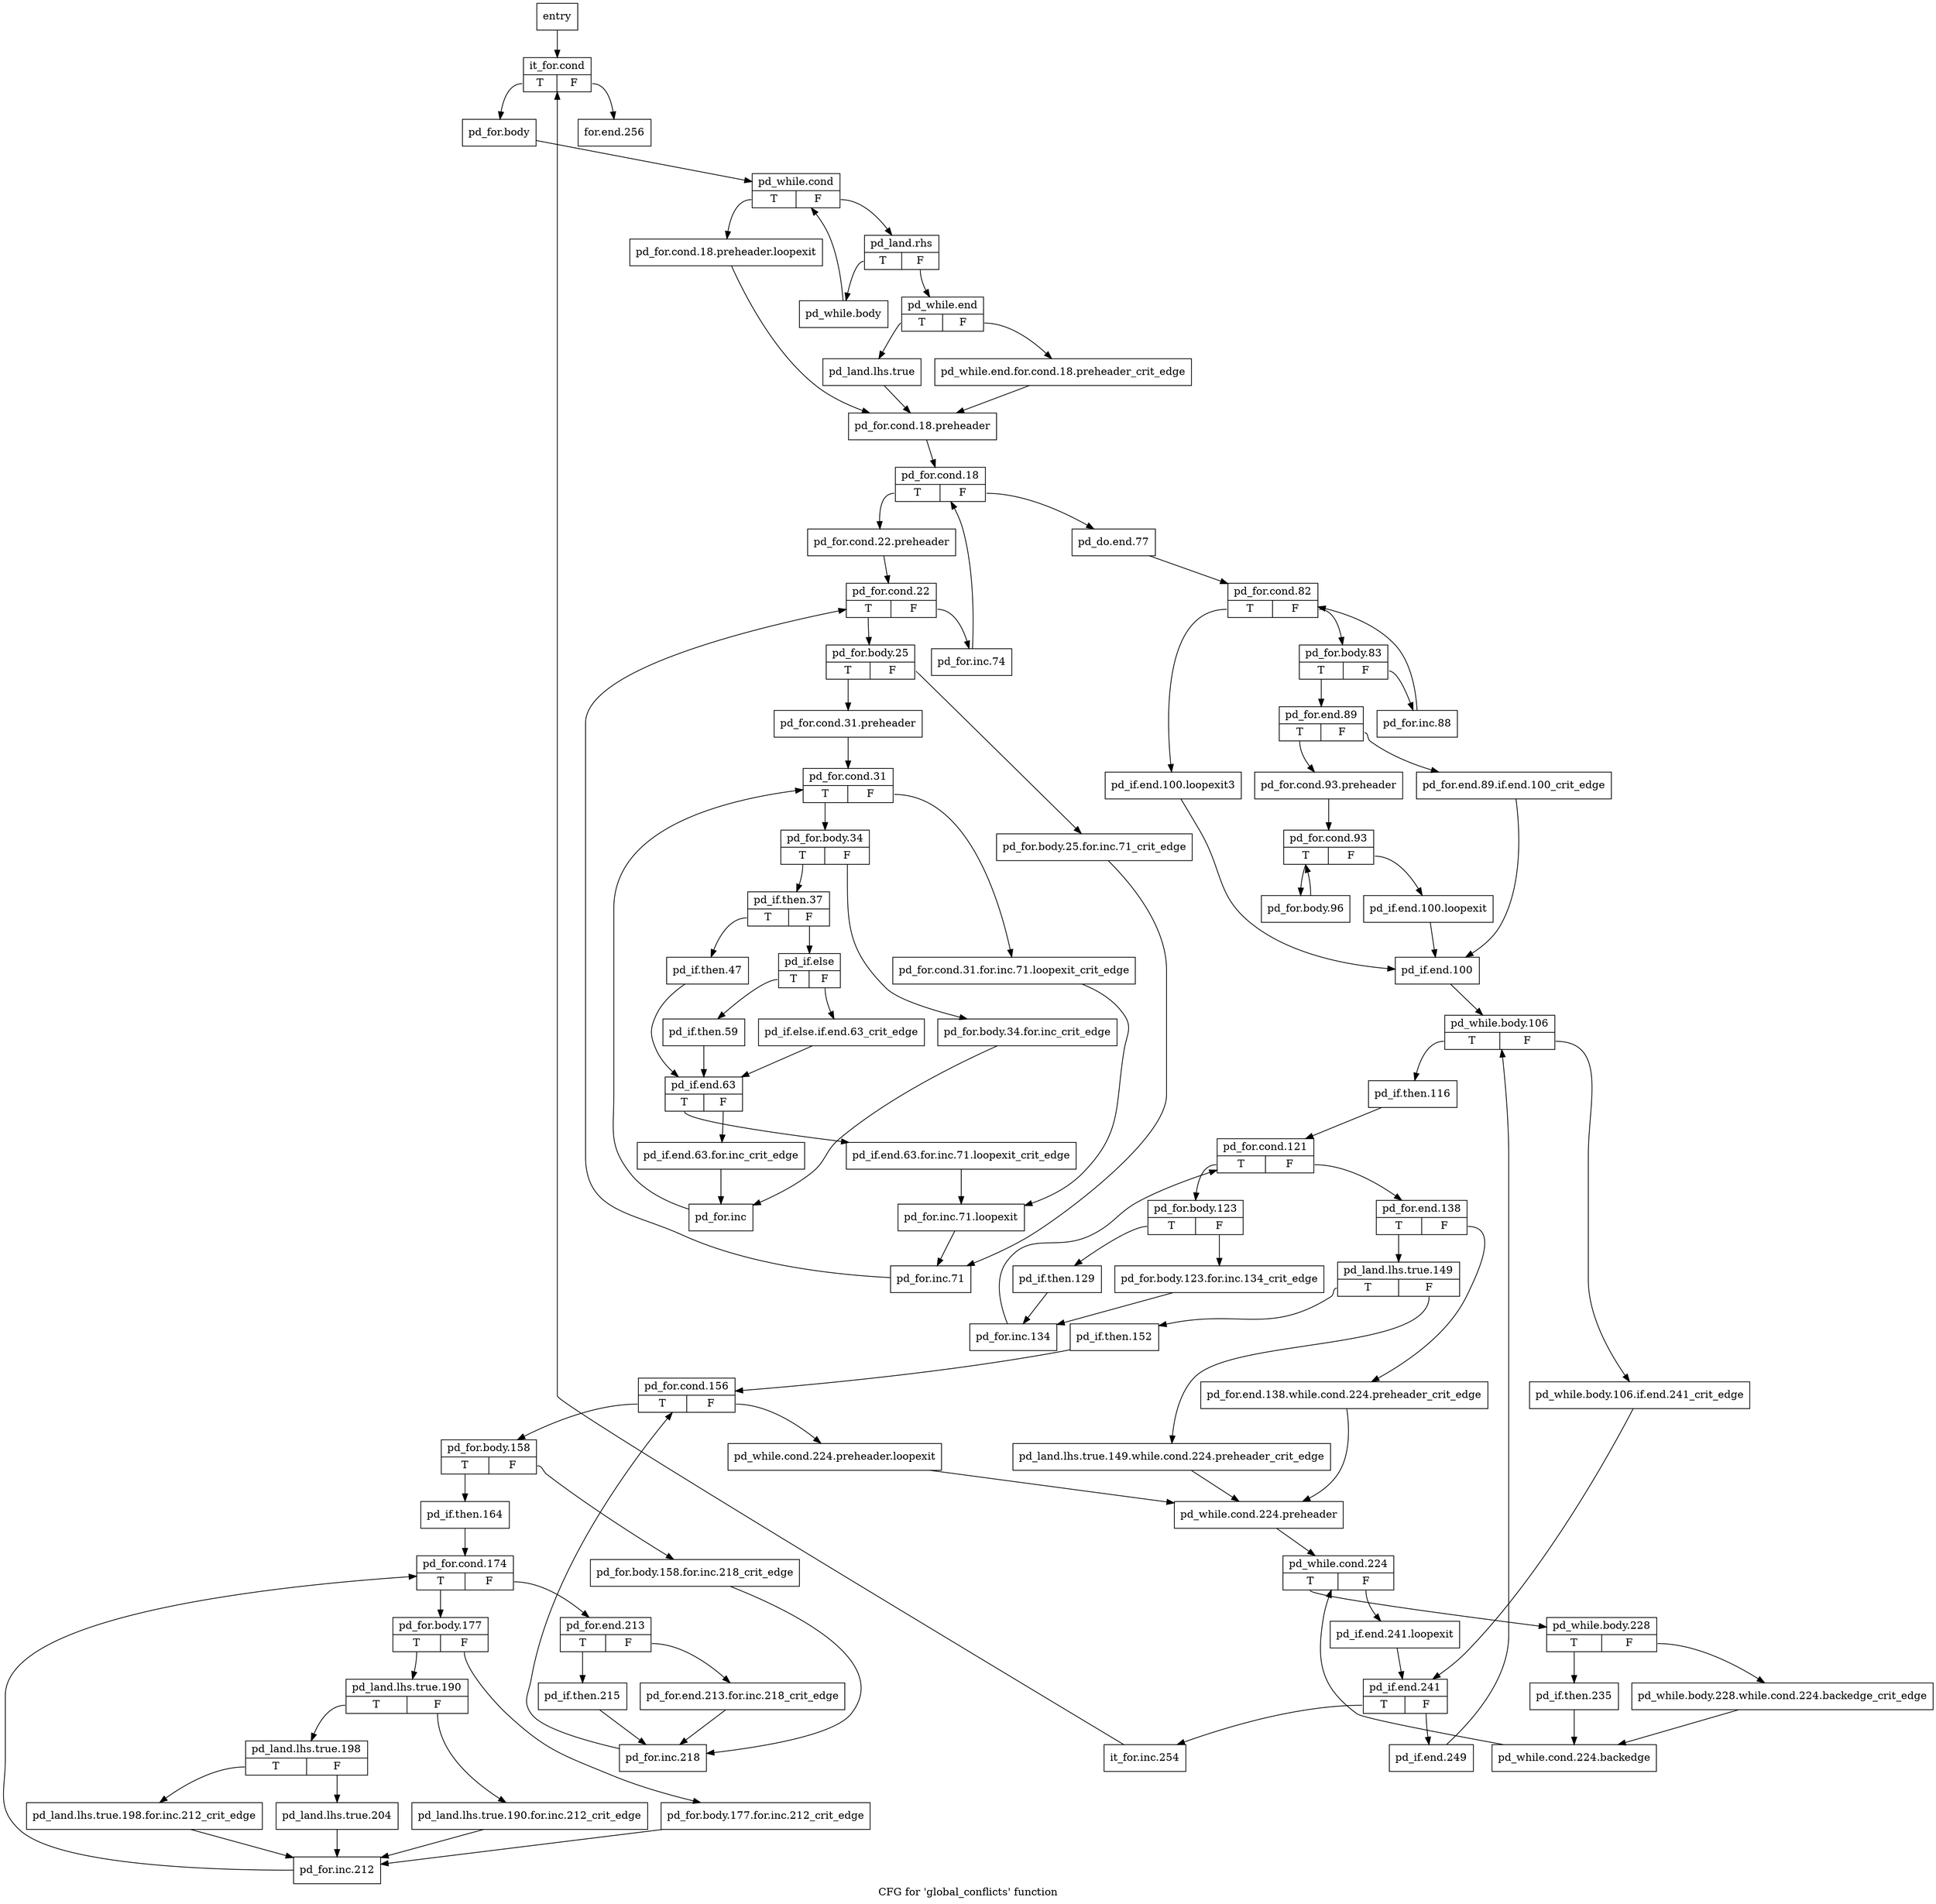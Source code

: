 digraph "CFG for 'global_conflicts' function" {
	label="CFG for 'global_conflicts' function";

	Node0x4f9b2f0 [shape=record,label="{entry}"];
	Node0x4f9b2f0 -> Node0x4f9b340;
	Node0x4f9b340 [shape=record,label="{it_for.cond|{<s0>T|<s1>F}}"];
	Node0x4f9b340:s0 -> Node0x4f9b390;
	Node0x4f9b340:s1 -> Node0x4f9cdd0;
	Node0x4f9b390 [shape=record,label="{pd_for.body}"];
	Node0x4f9b390 -> Node0x4f9b3e0;
	Node0x4f9b3e0 [shape=record,label="{pd_while.cond|{<s0>T|<s1>F}}"];
	Node0x4f9b3e0:s0 -> Node0x4f9b5c0;
	Node0x4f9b3e0:s1 -> Node0x4f9b430;
	Node0x4f9b430 [shape=record,label="{pd_land.rhs|{<s0>T|<s1>F}}"];
	Node0x4f9b430:s0 -> Node0x4f9b480;
	Node0x4f9b430:s1 -> Node0x4f9b4d0;
	Node0x4f9b480 [shape=record,label="{pd_while.body}"];
	Node0x4f9b480 -> Node0x4f9b3e0;
	Node0x4f9b4d0 [shape=record,label="{pd_while.end|{<s0>T|<s1>F}}"];
	Node0x4f9b4d0:s0 -> Node0x4f9b570;
	Node0x4f9b4d0:s1 -> Node0x4f9b520;
	Node0x4f9b520 [shape=record,label="{pd_while.end.for.cond.18.preheader_crit_edge}"];
	Node0x4f9b520 -> Node0x4f9b610;
	Node0x4f9b570 [shape=record,label="{pd_land.lhs.true}"];
	Node0x4f9b570 -> Node0x4f9b610;
	Node0x4f9b5c0 [shape=record,label="{pd_for.cond.18.preheader.loopexit}"];
	Node0x4f9b5c0 -> Node0x4f9b610;
	Node0x4f9b610 [shape=record,label="{pd_for.cond.18.preheader}"];
	Node0x4f9b610 -> Node0x4f9b660;
	Node0x4f9b660 [shape=record,label="{pd_for.cond.18|{<s0>T|<s1>F}}"];
	Node0x4f9b660:s0 -> Node0x4f9b6b0;
	Node0x4f9b660:s1 -> Node0x4f9bd40;
	Node0x4f9b6b0 [shape=record,label="{pd_for.cond.22.preheader}"];
	Node0x4f9b6b0 -> Node0x4f9b700;
	Node0x4f9b700 [shape=record,label="{pd_for.cond.22|{<s0>T|<s1>F}}"];
	Node0x4f9b700:s0 -> Node0x4f9b750;
	Node0x4f9b700:s1 -> Node0x4f9bcf0;
	Node0x4f9b750 [shape=record,label="{pd_for.body.25|{<s0>T|<s1>F}}"];
	Node0x4f9b750:s0 -> Node0x4f9b7f0;
	Node0x4f9b750:s1 -> Node0x4f9b7a0;
	Node0x4f9b7a0 [shape=record,label="{pd_for.body.25.for.inc.71_crit_edge}"];
	Node0x4f9b7a0 -> Node0x4f9bca0;
	Node0x4f9b7f0 [shape=record,label="{pd_for.cond.31.preheader}"];
	Node0x4f9b7f0 -> Node0x4f9b840;
	Node0x4f9b840 [shape=record,label="{pd_for.cond.31|{<s0>T|<s1>F}}"];
	Node0x4f9b840:s0 -> Node0x4f9b8e0;
	Node0x4f9b840:s1 -> Node0x4f9b890;
	Node0x4f9b890 [shape=record,label="{pd_for.cond.31.for.inc.71.loopexit_crit_edge}"];
	Node0x4f9b890 -> Node0x4f9bc50;
	Node0x4f9b8e0 [shape=record,label="{pd_for.body.34|{<s0>T|<s1>F}}"];
	Node0x4f9b8e0:s0 -> Node0x4f9b980;
	Node0x4f9b8e0:s1 -> Node0x4f9b930;
	Node0x4f9b930 [shape=record,label="{pd_for.body.34.for.inc_crit_edge}"];
	Node0x4f9b930 -> Node0x4f9bc00;
	Node0x4f9b980 [shape=record,label="{pd_if.then.37|{<s0>T|<s1>F}}"];
	Node0x4f9b980:s0 -> Node0x4f9b9d0;
	Node0x4f9b980:s1 -> Node0x4f9ba20;
	Node0x4f9b9d0 [shape=record,label="{pd_if.then.47}"];
	Node0x4f9b9d0 -> Node0x4f9bb10;
	Node0x4f9ba20 [shape=record,label="{pd_if.else|{<s0>T|<s1>F}}"];
	Node0x4f9ba20:s0 -> Node0x4f9bac0;
	Node0x4f9ba20:s1 -> Node0x4f9ba70;
	Node0x4f9ba70 [shape=record,label="{pd_if.else.if.end.63_crit_edge}"];
	Node0x4f9ba70 -> Node0x4f9bb10;
	Node0x4f9bac0 [shape=record,label="{pd_if.then.59}"];
	Node0x4f9bac0 -> Node0x4f9bb10;
	Node0x4f9bb10 [shape=record,label="{pd_if.end.63|{<s0>T|<s1>F}}"];
	Node0x4f9bb10:s0 -> Node0x4f9bbb0;
	Node0x4f9bb10:s1 -> Node0x4f9bb60;
	Node0x4f9bb60 [shape=record,label="{pd_if.end.63.for.inc_crit_edge}"];
	Node0x4f9bb60 -> Node0x4f9bc00;
	Node0x4f9bbb0 [shape=record,label="{pd_if.end.63.for.inc.71.loopexit_crit_edge}"];
	Node0x4f9bbb0 -> Node0x4f9bc50;
	Node0x4f9bc00 [shape=record,label="{pd_for.inc}"];
	Node0x4f9bc00 -> Node0x4f9b840;
	Node0x4f9bc50 [shape=record,label="{pd_for.inc.71.loopexit}"];
	Node0x4f9bc50 -> Node0x4f9bca0;
	Node0x4f9bca0 [shape=record,label="{pd_for.inc.71}"];
	Node0x4f9bca0 -> Node0x4f9b700;
	Node0x4f9bcf0 [shape=record,label="{pd_for.inc.74}"];
	Node0x4f9bcf0 -> Node0x4f9b660;
	Node0x4f9bd40 [shape=record,label="{pd_do.end.77}"];
	Node0x4f9bd40 -> Node0x4f9bd90;
	Node0x4f9bd90 [shape=record,label="{pd_for.cond.82|{<s0>T|<s1>F}}"];
	Node0x4f9bd90:s0 -> Node0x4f9c060;
	Node0x4f9bd90:s1 -> Node0x4f9bde0;
	Node0x4f9bde0 [shape=record,label="{pd_for.body.83|{<s0>T|<s1>F}}"];
	Node0x4f9bde0:s0 -> Node0x4f9be80;
	Node0x4f9bde0:s1 -> Node0x4f9be30;
	Node0x4f9be30 [shape=record,label="{pd_for.inc.88}"];
	Node0x4f9be30 -> Node0x4f9bd90;
	Node0x4f9be80 [shape=record,label="{pd_for.end.89|{<s0>T|<s1>F}}"];
	Node0x4f9be80:s0 -> Node0x4f9bf20;
	Node0x4f9be80:s1 -> Node0x4f9bed0;
	Node0x4f9bed0 [shape=record,label="{pd_for.end.89.if.end.100_crit_edge}"];
	Node0x4f9bed0 -> Node0x4f9c0b0;
	Node0x4f9bf20 [shape=record,label="{pd_for.cond.93.preheader}"];
	Node0x4f9bf20 -> Node0x4f9bf70;
	Node0x4f9bf70 [shape=record,label="{pd_for.cond.93|{<s0>T|<s1>F}}"];
	Node0x4f9bf70:s0 -> Node0x4f9bfc0;
	Node0x4f9bf70:s1 -> Node0x4f9c010;
	Node0x4f9bfc0 [shape=record,label="{pd_for.body.96}"];
	Node0x4f9bfc0 -> Node0x4f9bf70;
	Node0x4f9c010 [shape=record,label="{pd_if.end.100.loopexit}"];
	Node0x4f9c010 -> Node0x4f9c0b0;
	Node0x4f9c060 [shape=record,label="{pd_if.end.100.loopexit3}"];
	Node0x4f9c060 -> Node0x4f9c0b0;
	Node0x4f9c0b0 [shape=record,label="{pd_if.end.100}"];
	Node0x4f9c0b0 -> Node0x4f9c100;
	Node0x4f9c100 [shape=record,label="{pd_while.body.106|{<s0>T|<s1>F}}"];
	Node0x4f9c100:s0 -> Node0x4f9c1a0;
	Node0x4f9c100:s1 -> Node0x4f9c150;
	Node0x4f9c150 [shape=record,label="{pd_while.body.106.if.end.241_crit_edge}"];
	Node0x4f9c150 -> Node0x4f9cce0;
	Node0x4f9c1a0 [shape=record,label="{pd_if.then.116}"];
	Node0x4f9c1a0 -> Node0x4f9c1f0;
	Node0x4f9c1f0 [shape=record,label="{pd_for.cond.121|{<s0>T|<s1>F}}"];
	Node0x4f9c1f0:s0 -> Node0x4f9c240;
	Node0x4f9c1f0:s1 -> Node0x4f9c380;
	Node0x4f9c240 [shape=record,label="{pd_for.body.123|{<s0>T|<s1>F}}"];
	Node0x4f9c240:s0 -> Node0x4f9c2e0;
	Node0x4f9c240:s1 -> Node0x4f9c290;
	Node0x4f9c290 [shape=record,label="{pd_for.body.123.for.inc.134_crit_edge}"];
	Node0x4f9c290 -> Node0x4f9c330;
	Node0x4f9c2e0 [shape=record,label="{pd_if.then.129}"];
	Node0x4f9c2e0 -> Node0x4f9c330;
	Node0x4f9c330 [shape=record,label="{pd_for.inc.134}"];
	Node0x4f9c330 -> Node0x4f9c1f0;
	Node0x4f9c380 [shape=record,label="{pd_for.end.138|{<s0>T|<s1>F}}"];
	Node0x4f9c380:s0 -> Node0x4f9c4c0;
	Node0x4f9c380:s1 -> Node0x4f9c3d0;
	Node0x4f9c3d0 [shape=record,label="{pd_for.end.138.while.cond.224.preheader_crit_edge}"];
	Node0x4f9c3d0 -> Node0x4f9c470;
	Node0x4f9c420 [shape=record,label="{pd_while.cond.224.preheader.loopexit}"];
	Node0x4f9c420 -> Node0x4f9c470;
	Node0x4f9c470 [shape=record,label="{pd_while.cond.224.preheader}"];
	Node0x4f9c470 -> Node0x4f9cb00;
	Node0x4f9c4c0 [shape=record,label="{pd_land.lhs.true.149|{<s0>T|<s1>F}}"];
	Node0x4f9c4c0:s0 -> Node0x4f9c560;
	Node0x4f9c4c0:s1 -> Node0x4f9c510;
	Node0x4f9c510 [shape=record,label="{pd_land.lhs.true.149.while.cond.224.preheader_crit_edge}"];
	Node0x4f9c510 -> Node0x4f9c470;
	Node0x4f9c560 [shape=record,label="{pd_if.then.152}"];
	Node0x4f9c560 -> Node0x4f9c5b0;
	Node0x4f9c5b0 [shape=record,label="{pd_for.cond.156|{<s0>T|<s1>F}}"];
	Node0x4f9c5b0:s0 -> Node0x4f9c600;
	Node0x4f9c5b0:s1 -> Node0x4f9c420;
	Node0x4f9c600 [shape=record,label="{pd_for.body.158|{<s0>T|<s1>F}}"];
	Node0x4f9c600:s0 -> Node0x4f9c6a0;
	Node0x4f9c600:s1 -> Node0x4f9c650;
	Node0x4f9c650 [shape=record,label="{pd_for.body.158.for.inc.218_crit_edge}"];
	Node0x4f9c650 -> Node0x4f9cab0;
	Node0x4f9c6a0 [shape=record,label="{pd_if.then.164}"];
	Node0x4f9c6a0 -> Node0x4f9c6f0;
	Node0x4f9c6f0 [shape=record,label="{pd_for.cond.174|{<s0>T|<s1>F}}"];
	Node0x4f9c6f0:s0 -> Node0x4f9c740;
	Node0x4f9c6f0:s1 -> Node0x4f9c9c0;
	Node0x4f9c740 [shape=record,label="{pd_for.body.177|{<s0>T|<s1>F}}"];
	Node0x4f9c740:s0 -> Node0x4f9c7e0;
	Node0x4f9c740:s1 -> Node0x4f9c790;
	Node0x4f9c790 [shape=record,label="{pd_for.body.177.for.inc.212_crit_edge}"];
	Node0x4f9c790 -> Node0x4f9c970;
	Node0x4f9c7e0 [shape=record,label="{pd_land.lhs.true.190|{<s0>T|<s1>F}}"];
	Node0x4f9c7e0:s0 -> Node0x4f9c880;
	Node0x4f9c7e0:s1 -> Node0x4f9c830;
	Node0x4f9c830 [shape=record,label="{pd_land.lhs.true.190.for.inc.212_crit_edge}"];
	Node0x4f9c830 -> Node0x4f9c970;
	Node0x4f9c880 [shape=record,label="{pd_land.lhs.true.198|{<s0>T|<s1>F}}"];
	Node0x4f9c880:s0 -> Node0x4f9c8d0;
	Node0x4f9c880:s1 -> Node0x4f9c920;
	Node0x4f9c8d0 [shape=record,label="{pd_land.lhs.true.198.for.inc.212_crit_edge}"];
	Node0x4f9c8d0 -> Node0x4f9c970;
	Node0x4f9c920 [shape=record,label="{pd_land.lhs.true.204}"];
	Node0x4f9c920 -> Node0x4f9c970;
	Node0x4f9c970 [shape=record,label="{pd_for.inc.212}"];
	Node0x4f9c970 -> Node0x4f9c6f0;
	Node0x4f9c9c0 [shape=record,label="{pd_for.end.213|{<s0>T|<s1>F}}"];
	Node0x4f9c9c0:s0 -> Node0x4f9ca60;
	Node0x4f9c9c0:s1 -> Node0x4f9ca10;
	Node0x4f9ca10 [shape=record,label="{pd_for.end.213.for.inc.218_crit_edge}"];
	Node0x4f9ca10 -> Node0x4f9cab0;
	Node0x4f9ca60 [shape=record,label="{pd_if.then.215}"];
	Node0x4f9ca60 -> Node0x4f9cab0;
	Node0x4f9cab0 [shape=record,label="{pd_for.inc.218}"];
	Node0x4f9cab0 -> Node0x4f9c5b0;
	Node0x4f9cb00 [shape=record,label="{pd_while.cond.224|{<s0>T|<s1>F}}"];
	Node0x4f9cb00:s0 -> Node0x4f9cb50;
	Node0x4f9cb00:s1 -> Node0x4f9cc90;
	Node0x4f9cb50 [shape=record,label="{pd_while.body.228|{<s0>T|<s1>F}}"];
	Node0x4f9cb50:s0 -> Node0x4f9cbf0;
	Node0x4f9cb50:s1 -> Node0x4f9cba0;
	Node0x4f9cba0 [shape=record,label="{pd_while.body.228.while.cond.224.backedge_crit_edge}"];
	Node0x4f9cba0 -> Node0x4f9cc40;
	Node0x4f9cbf0 [shape=record,label="{pd_if.then.235}"];
	Node0x4f9cbf0 -> Node0x4f9cc40;
	Node0x4f9cc40 [shape=record,label="{pd_while.cond.224.backedge}"];
	Node0x4f9cc40 -> Node0x4f9cb00;
	Node0x4f9cc90 [shape=record,label="{pd_if.end.241.loopexit}"];
	Node0x4f9cc90 -> Node0x4f9cce0;
	Node0x4f9cce0 [shape=record,label="{pd_if.end.241|{<s0>T|<s1>F}}"];
	Node0x4f9cce0:s0 -> Node0x4f9cd80;
	Node0x4f9cce0:s1 -> Node0x4f9cd30;
	Node0x4f9cd30 [shape=record,label="{pd_if.end.249}"];
	Node0x4f9cd30 -> Node0x4f9c100;
	Node0x4f9cd80 [shape=record,label="{it_for.inc.254}"];
	Node0x4f9cd80 -> Node0x4f9b340;
	Node0x4f9cdd0 [shape=record,label="{for.end.256}"];
}
